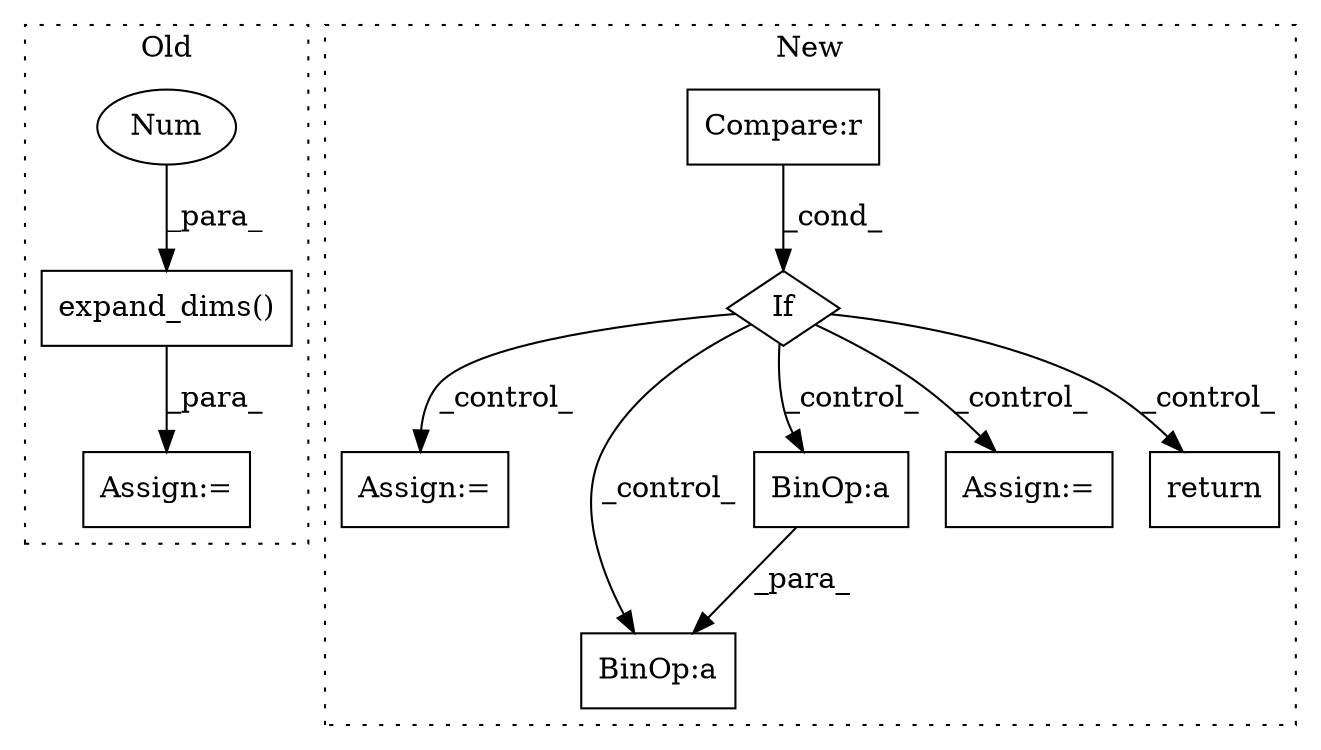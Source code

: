 digraph G {
subgraph cluster0 {
1 [label="expand_dims()" a="75" s="2247,2275" l="15,1" shape="box"];
3 [label="Assign:=" a="68" s="2244" l="3" shape="box"];
5 [label="Num" a="76" s="2274" l="1" shape="ellipse"];
label = "Old";
style="dotted";
}
subgraph cluster1 {
2 [label="If" a="96" s="2461" l="3" shape="diamond"];
4 [label="Compare:r" a="40" s="2464" l="15" shape="box"];
6 [label="Assign:=" a="68" s="2667" l="3" shape="box"];
7 [label="BinOp:a" a="82" s="3364" l="3" shape="box"];
8 [label="BinOp:a" a="82" s="3377" l="3" shape="box"];
9 [label="Assign:=" a="68" s="2610" l="1" shape="box"];
10 [label="return" a="93" s="4462" l="7" shape="box"];
label = "New";
style="dotted";
}
1 -> 3 [label="_para_"];
2 -> 6 [label="_control_"];
2 -> 9 [label="_control_"];
2 -> 10 [label="_control_"];
2 -> 7 [label="_control_"];
2 -> 8 [label="_control_"];
4 -> 2 [label="_cond_"];
5 -> 1 [label="_para_"];
8 -> 7 [label="_para_"];
}